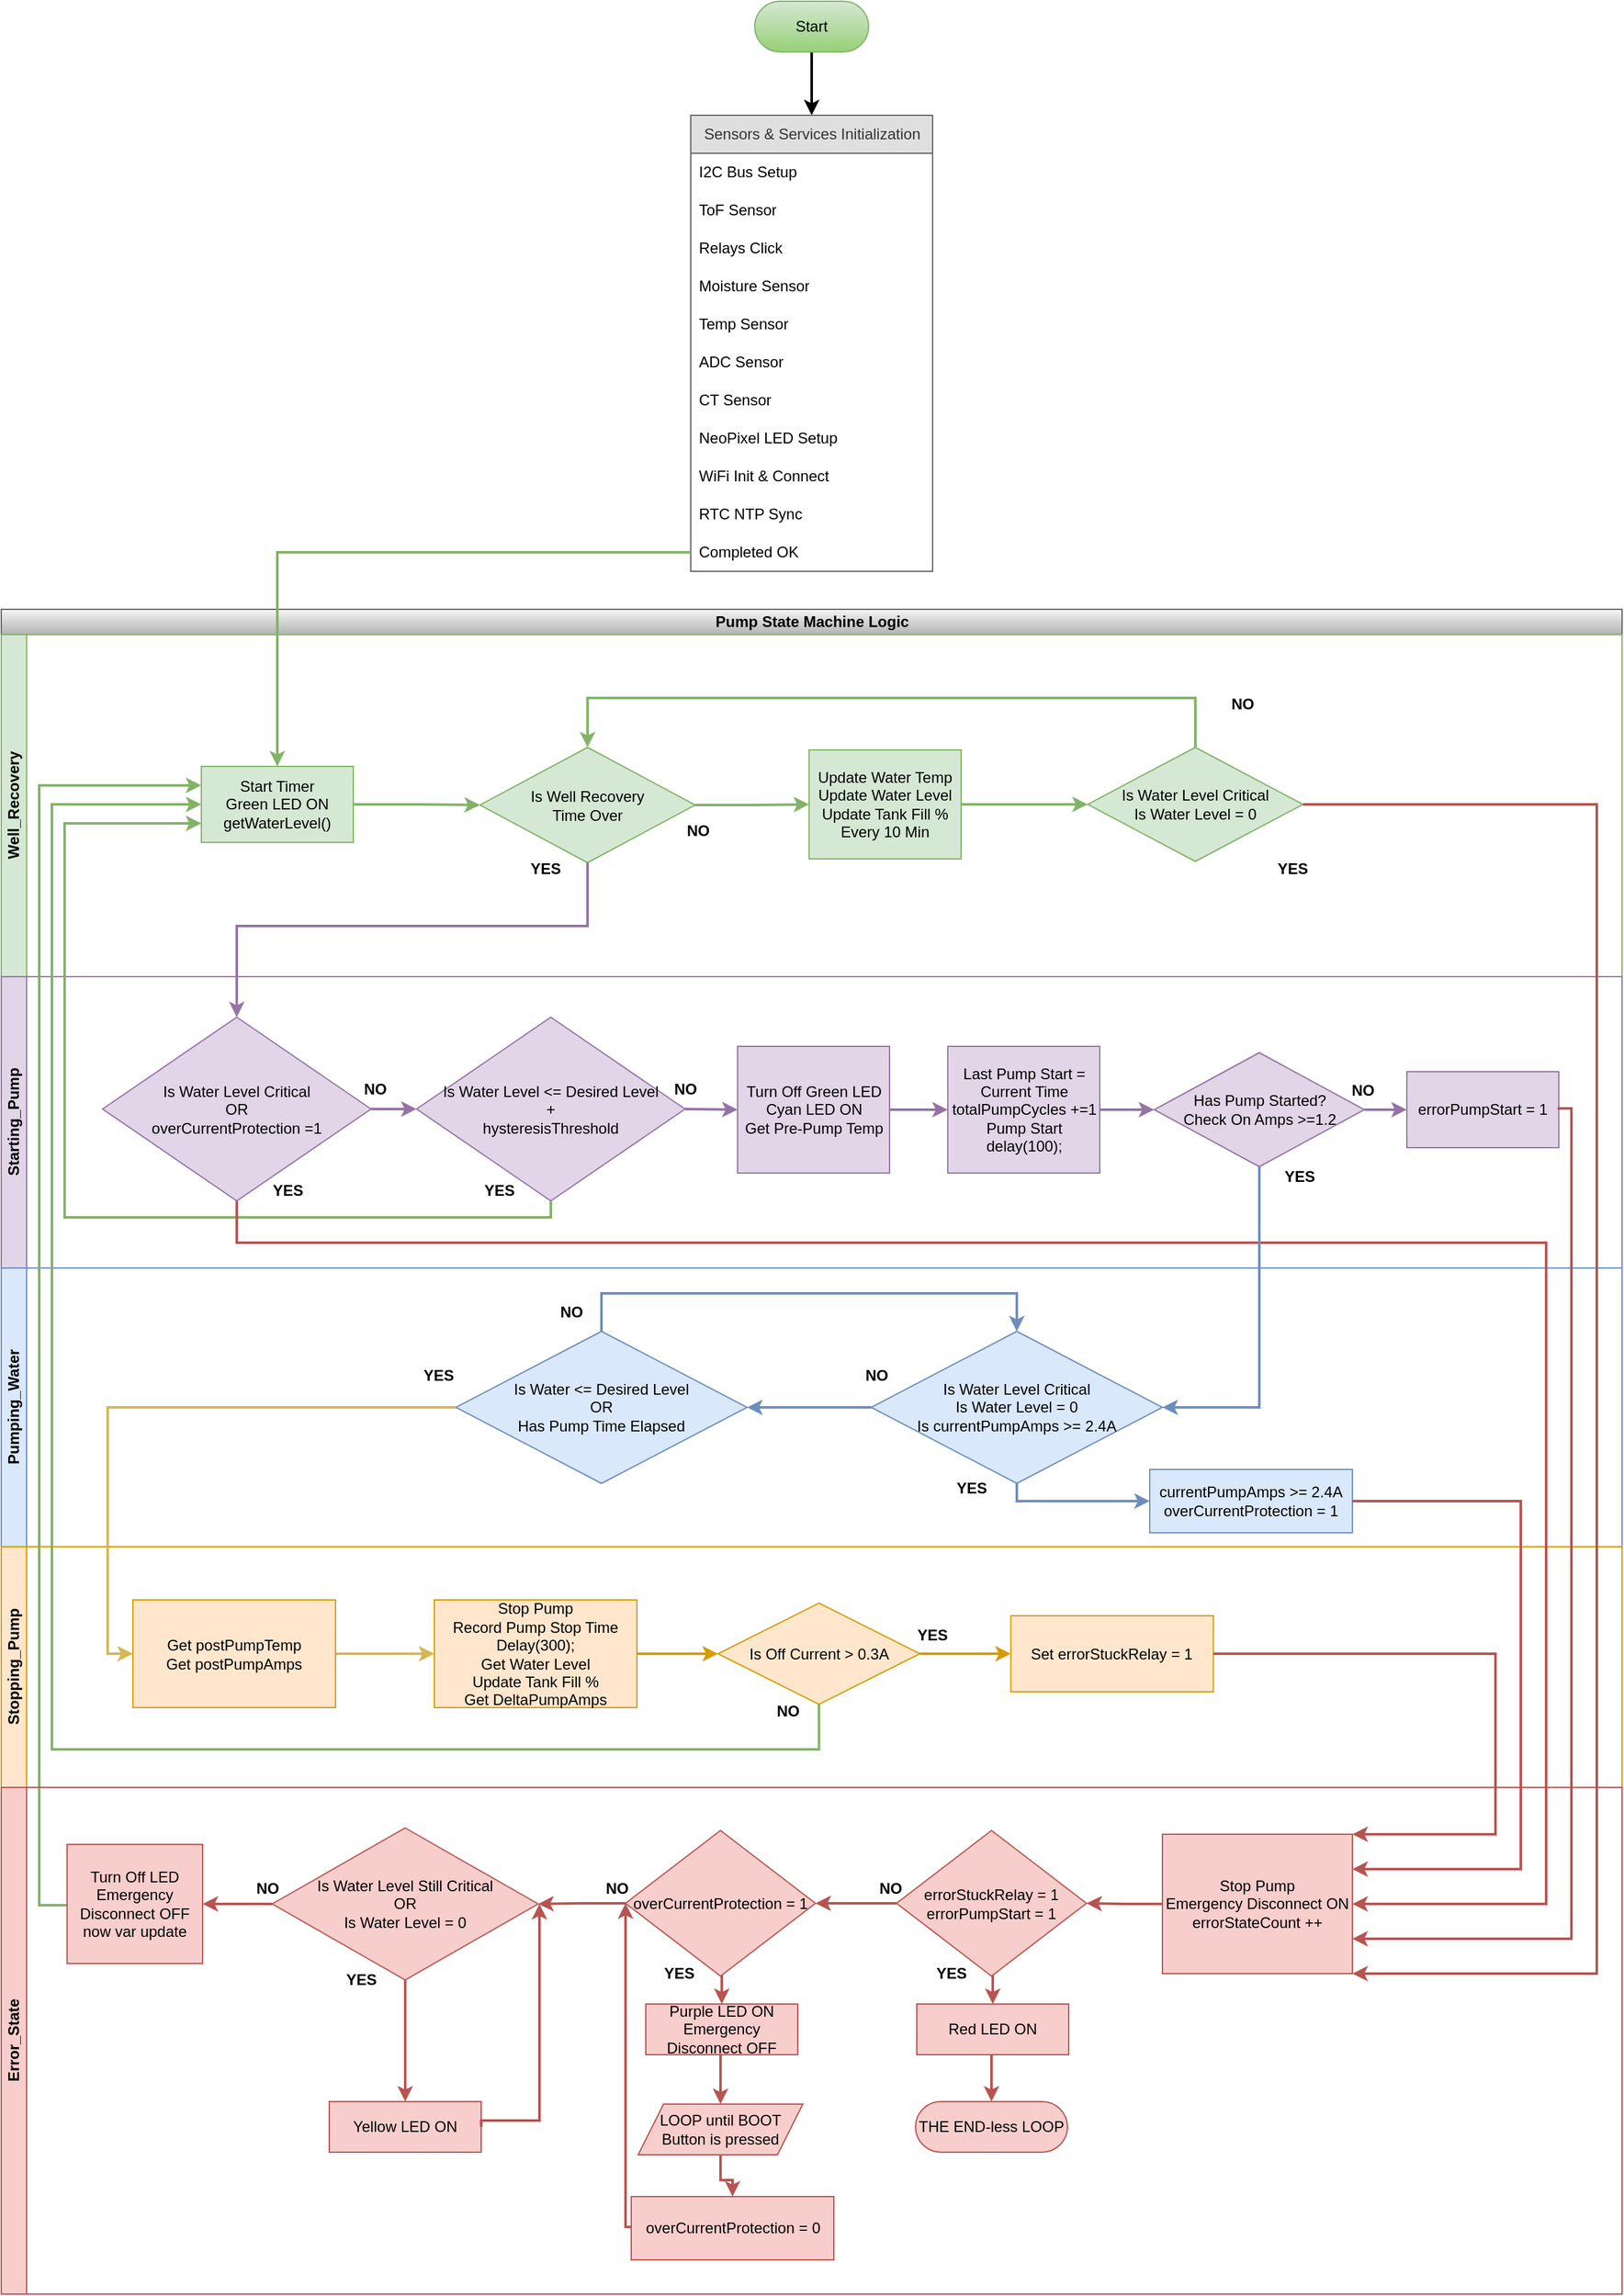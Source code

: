 <mxfile version="26.2.2">
  <diagram id="kgpKYQtTHZ0yAKxKKP6v" name="Page-1">
    <mxGraphModel dx="2262" dy="833" grid="1" gridSize="10" guides="1" tooltips="1" connect="1" arrows="1" fold="1" page="1" pageScale="1" pageWidth="850" pageHeight="1100" math="0" shadow="0">
      <root>
        <mxCell id="0" />
        <mxCell id="1" parent="0" />
        <mxCell id="mavZGNPP9Lv8Rfw39q6b-14" style="edgeStyle=orthogonalEdgeStyle;rounded=0;orthogonalLoop=1;jettySize=auto;html=1;exitX=0.5;exitY=1;exitDx=0;exitDy=0;entryX=0.5;entryY=0;entryDx=0;entryDy=0;strokeWidth=2;" parent="1" source="8AVV7vbiiipJJwn7LuBY-6" target="mavZGNPP9Lv8Rfw39q6b-1" edge="1">
          <mxGeometry relative="1" as="geometry" />
        </mxCell>
        <mxCell id="8AVV7vbiiipJJwn7LuBY-6" value="Start" style="rounded=1;whiteSpace=wrap;html=1;arcSize=50;fillColor=#d5e8d4;strokeColor=#82b366;gradientColor=#97d077;" parent="1" vertex="1">
          <mxGeometry x="-45" y="140" width="90" height="40" as="geometry" />
        </mxCell>
        <mxCell id="8AVV7vbiiipJJwn7LuBY-10" value="Pump State Machine Logic" style="swimlane;childLayout=stackLayout;resizeParent=1;resizeParentMax=0;horizontal=1;startSize=20;horizontalStack=0;html=1;fillColor=#f5f5f5;strokeColor=#666666;gradientColor=#b3b3b3;" parent="1" vertex="1">
          <mxGeometry x="-640" y="620" width="1280" height="1330" as="geometry">
            <mxRectangle x="-465" y="600" width="150" height="30" as="alternateBounds" />
          </mxGeometry>
        </mxCell>
        <mxCell id="8AVV7vbiiipJJwn7LuBY-20" value="Well_Recovery" style="swimlane;startSize=20;horizontal=0;html=1;fillColor=#d5e8d4;strokeColor=#82b366;" parent="8AVV7vbiiipJJwn7LuBY-10" vertex="1">
          <mxGeometry y="20" width="1280" height="270" as="geometry">
            <mxRectangle y="20" width="480" height="30" as="alternateBounds" />
          </mxGeometry>
        </mxCell>
        <mxCell id="m7aJOFngdxFdFlKegXFL-45" value="" style="edgeStyle=orthogonalEdgeStyle;rounded=0;orthogonalLoop=1;jettySize=auto;html=1;strokeWidth=2;fillColor=#d5e8d4;strokeColor=#82b366;" parent="8AVV7vbiiipJJwn7LuBY-20" source="8AVV7vbiiipJJwn7LuBY-26" target="m7aJOFngdxFdFlKegXFL-44" edge="1">
          <mxGeometry relative="1" as="geometry" />
        </mxCell>
        <mxCell id="8AVV7vbiiipJJwn7LuBY-26" value="Is Well Recovery&lt;br&gt;Time&amp;nbsp;Over" style="rhombus;whiteSpace=wrap;html=1;fillColor=#d5e8d4;strokeColor=#82b366;" parent="8AVV7vbiiipJJwn7LuBY-20" vertex="1">
          <mxGeometry x="378" y="89" width="170" height="91" as="geometry" />
        </mxCell>
        <mxCell id="8AVV7vbiiipJJwn7LuBY-30" value="YES" style="text;html=1;align=center;verticalAlign=middle;whiteSpace=wrap;rounded=0;fontStyle=1" parent="8AVV7vbiiipJJwn7LuBY-20" vertex="1">
          <mxGeometry x="400" y="170" width="60" height="30" as="geometry" />
        </mxCell>
        <mxCell id="8AVV7vbiiipJJwn7LuBY-32" value="NO" style="text;html=1;align=center;verticalAlign=middle;resizable=0;points=[];autosize=1;strokeColor=none;fillColor=none;fontStyle=1" parent="8AVV7vbiiipJJwn7LuBY-20" vertex="1">
          <mxGeometry x="530" y="140" width="40" height="30" as="geometry" />
        </mxCell>
        <mxCell id="8AVV7vbiiipJJwn7LuBY-44" style="edgeStyle=orthogonalEdgeStyle;rounded=0;orthogonalLoop=1;jettySize=auto;html=1;exitX=1;exitY=0.5;exitDx=0;exitDy=0;entryX=0;entryY=0.5;entryDx=0;entryDy=0;strokeWidth=2;fillColor=#d5e8d4;strokeColor=#82b366;" parent="8AVV7vbiiipJJwn7LuBY-20" source="8AVV7vbiiipJJwn7LuBY-43" target="8AVV7vbiiipJJwn7LuBY-26" edge="1">
          <mxGeometry relative="1" as="geometry" />
        </mxCell>
        <mxCell id="8AVV7vbiiipJJwn7LuBY-43" value="Start Timer&lt;br&gt;Green LED ON&lt;br&gt;getWaterLevel()" style="whiteSpace=wrap;html=1;fillColor=#d5e8d4;strokeColor=#82b366;" parent="8AVV7vbiiipJJwn7LuBY-20" vertex="1">
          <mxGeometry x="158" y="104" width="120" height="60" as="geometry" />
        </mxCell>
        <mxCell id="8AVV7vbiiipJJwn7LuBY-47" style="edgeStyle=orthogonalEdgeStyle;rounded=0;orthogonalLoop=1;jettySize=auto;html=1;entryX=0.5;entryY=0;entryDx=0;entryDy=0;strokeWidth=2;fillColor=#d5e8d4;strokeColor=#82b366;exitX=0.5;exitY=0;exitDx=0;exitDy=0;" parent="8AVV7vbiiipJJwn7LuBY-20" source="m7aJOFngdxFdFlKegXFL-42" target="8AVV7vbiiipJJwn7LuBY-26" edge="1">
          <mxGeometry relative="1" as="geometry">
            <Array as="points">
              <mxPoint x="943" y="50" />
              <mxPoint x="463" y="50" />
            </Array>
            <mxPoint x="781" y="10" as="sourcePoint" />
          </mxGeometry>
        </mxCell>
        <mxCell id="m7aJOFngdxFdFlKegXFL-42" value="Is Water Level Critical&lt;br&gt;Is Water Level = 0" style="rhombus;whiteSpace=wrap;html=1;fillColor=#d5e8d4;strokeColor=#82b366;" parent="8AVV7vbiiipJJwn7LuBY-20" vertex="1">
          <mxGeometry x="858" y="89" width="170" height="90" as="geometry" />
        </mxCell>
        <mxCell id="m7aJOFngdxFdFlKegXFL-46" style="edgeStyle=orthogonalEdgeStyle;rounded=0;orthogonalLoop=1;jettySize=auto;html=1;exitX=1;exitY=0.5;exitDx=0;exitDy=0;entryX=0;entryY=0.5;entryDx=0;entryDy=0;strokeWidth=2;fillColor=#d5e8d4;strokeColor=#82b366;" parent="8AVV7vbiiipJJwn7LuBY-20" source="m7aJOFngdxFdFlKegXFL-44" target="m7aJOFngdxFdFlKegXFL-42" edge="1">
          <mxGeometry relative="1" as="geometry" />
        </mxCell>
        <mxCell id="m7aJOFngdxFdFlKegXFL-44" value="Update Water Temp&lt;br&gt;Update Water Level&lt;br&gt;Update Tank Fill %&lt;br&gt;Every 10 Min" style="whiteSpace=wrap;html=1;fillColor=#d5e8d4;strokeColor=#82b366;" parent="8AVV7vbiiipJJwn7LuBY-20" vertex="1">
          <mxGeometry x="638" y="91" width="120" height="86" as="geometry" />
        </mxCell>
        <mxCell id="m7aJOFngdxFdFlKegXFL-47" value="NO" style="text;html=1;align=center;verticalAlign=middle;resizable=0;points=[];autosize=1;strokeColor=none;fillColor=none;fontStyle=1" parent="8AVV7vbiiipJJwn7LuBY-20" vertex="1">
          <mxGeometry x="960" y="40" width="40" height="30" as="geometry" />
        </mxCell>
        <mxCell id="m7aJOFngdxFdFlKegXFL-49" value="YES" style="text;html=1;align=center;verticalAlign=middle;whiteSpace=wrap;rounded=0;fontStyle=1" parent="8AVV7vbiiipJJwn7LuBY-20" vertex="1">
          <mxGeometry x="990" y="170" width="60" height="30" as="geometry" />
        </mxCell>
        <mxCell id="8AVV7vbiiipJJwn7LuBY-19" value="Starting_Pump" style="swimlane;startSize=20;horizontal=0;html=1;fillColor=#e1d5e7;strokeColor=#9673a6;" parent="8AVV7vbiiipJJwn7LuBY-10" vertex="1">
          <mxGeometry y="290" width="1280" height="230" as="geometry">
            <mxRectangle y="20" width="480" height="30" as="alternateBounds" />
          </mxGeometry>
        </mxCell>
        <mxCell id="8AVV7vbiiipJJwn7LuBY-86" value="" style="edgeStyle=orthogonalEdgeStyle;rounded=0;orthogonalLoop=1;jettySize=auto;html=1;fillColor=#e1d5e7;strokeColor=#9673a6;strokeWidth=2;" parent="8AVV7vbiiipJJwn7LuBY-19" edge="1">
          <mxGeometry relative="1" as="geometry">
            <mxPoint x="292" y="104.5" as="sourcePoint" />
            <mxPoint x="328" y="104.5" as="targetPoint" />
          </mxGeometry>
        </mxCell>
        <mxCell id="8AVV7vbiiipJJwn7LuBY-40" value="Is Water Level Critical&lt;br&gt;OR&lt;br&gt;overCurrentProtection =1" style="rhombus;whiteSpace=wrap;html=1;fillColor=#e1d5e7;strokeColor=#9673a6;" parent="8AVV7vbiiipJJwn7LuBY-19" vertex="1">
          <mxGeometry x="80" y="32" width="212" height="145" as="geometry" />
        </mxCell>
        <mxCell id="8AVV7vbiiipJJwn7LuBY-106" style="edgeStyle=orthogonalEdgeStyle;rounded=0;orthogonalLoop=1;jettySize=auto;html=1;exitX=1;exitY=0.5;exitDx=0;exitDy=0;entryX=0;entryY=0.5;entryDx=0;entryDy=0;fillColor=#e1d5e7;strokeColor=#9673a6;strokeWidth=2;" parent="8AVV7vbiiipJJwn7LuBY-19" target="8AVV7vbiiipJJwn7LuBY-89" edge="1">
          <mxGeometry relative="1" as="geometry">
            <mxPoint x="540" y="104.5" as="sourcePoint" />
          </mxGeometry>
        </mxCell>
        <mxCell id="8AVV7vbiiipJJwn7LuBY-85" value="Is Water Level &amp;lt;= Desired Level&lt;br&gt;+&lt;br&gt;hysteresisThreshold" style="rhombus;whiteSpace=wrap;html=1;fillColor=#e1d5e7;strokeColor=#9673a6;" parent="8AVV7vbiiipJJwn7LuBY-19" vertex="1">
          <mxGeometry x="328" y="32" width="212" height="145" as="geometry" />
        </mxCell>
        <mxCell id="8AVV7vbiiipJJwn7LuBY-92" value="" style="edgeStyle=orthogonalEdgeStyle;rounded=0;orthogonalLoop=1;jettySize=auto;html=1;fillColor=#e1d5e7;strokeColor=#9673a6;strokeWidth=2;" parent="8AVV7vbiiipJJwn7LuBY-19" source="8AVV7vbiiipJJwn7LuBY-89" target="8AVV7vbiiipJJwn7LuBY-91" edge="1">
          <mxGeometry relative="1" as="geometry" />
        </mxCell>
        <mxCell id="8AVV7vbiiipJJwn7LuBY-89" value="Turn Off Green LED&lt;br&gt;Cyan LED ON&lt;br&gt;Get Pre-Pump Temp" style="whiteSpace=wrap;html=1;fillColor=#e1d5e7;strokeColor=#9673a6;" parent="8AVV7vbiiipJJwn7LuBY-19" vertex="1">
          <mxGeometry x="581.5" y="55" width="120" height="100" as="geometry" />
        </mxCell>
        <mxCell id="E9S4P10Rvk9_z8u6l-y7-3" value="" style="edgeStyle=orthogonalEdgeStyle;rounded=0;orthogonalLoop=1;jettySize=auto;html=1;strokeColor=#9673A6;strokeWidth=2;" parent="8AVV7vbiiipJJwn7LuBY-19" source="8AVV7vbiiipJJwn7LuBY-91" target="E9S4P10Rvk9_z8u6l-y7-2" edge="1">
          <mxGeometry relative="1" as="geometry" />
        </mxCell>
        <mxCell id="8AVV7vbiiipJJwn7LuBY-91" value="Last Pump Start = Current Time&lt;br&gt;totalPumpCycles +=1&lt;br&gt;Pump Start&lt;br&gt;delay(100);" style="whiteSpace=wrap;html=1;fillColor=#e1d5e7;strokeColor=#9673a6;" parent="8AVV7vbiiipJJwn7LuBY-19" vertex="1">
          <mxGeometry x="747.5" y="55" width="120" height="100" as="geometry" />
        </mxCell>
        <mxCell id="8AVV7vbiiipJJwn7LuBY-128" value="&lt;div&gt;NO&lt;/div&gt;" style="text;html=1;align=center;verticalAlign=middle;resizable=0;points=[];autosize=1;strokeColor=none;fillColor=none;fontStyle=1" parent="8AVV7vbiiipJJwn7LuBY-19" vertex="1">
          <mxGeometry x="275" y="74" width="40" height="30" as="geometry" />
        </mxCell>
        <mxCell id="8AVV7vbiiipJJwn7LuBY-129" value="&lt;div&gt;NO&lt;/div&gt;" style="text;html=1;align=center;verticalAlign=middle;resizable=0;points=[];autosize=1;strokeColor=none;fillColor=none;fontStyle=1" parent="8AVV7vbiiipJJwn7LuBY-19" vertex="1">
          <mxGeometry x="520" y="74" width="40" height="30" as="geometry" />
        </mxCell>
        <mxCell id="8AVV7vbiiipJJwn7LuBY-132" value="YES" style="text;html=1;align=center;verticalAlign=middle;resizable=0;points=[];autosize=1;strokeColor=none;fillColor=none;fontStyle=1" parent="8AVV7vbiiipJJwn7LuBY-19" vertex="1">
          <mxGeometry x="368" y="154" width="50" height="30" as="geometry" />
        </mxCell>
        <mxCell id="8AVV7vbiiipJJwn7LuBY-136" value="YES" style="text;html=1;align=center;verticalAlign=middle;resizable=0;points=[];autosize=1;strokeColor=none;fillColor=none;fontStyle=1" parent="8AVV7vbiiipJJwn7LuBY-19" vertex="1">
          <mxGeometry x="201" y="154" width="50" height="30" as="geometry" />
        </mxCell>
        <mxCell id="BrEK5dG6w1wiaASIMpCi-7" style="edgeStyle=orthogonalEdgeStyle;rounded=0;orthogonalLoop=1;jettySize=auto;html=1;exitX=1;exitY=0.5;exitDx=0;exitDy=0;entryX=0;entryY=0.5;entryDx=0;entryDy=0;strokeColor=#9673A6;strokeWidth=2;" parent="8AVV7vbiiipJJwn7LuBY-19" source="E9S4P10Rvk9_z8u6l-y7-2" target="BrEK5dG6w1wiaASIMpCi-6" edge="1">
          <mxGeometry relative="1" as="geometry" />
        </mxCell>
        <mxCell id="E9S4P10Rvk9_z8u6l-y7-2" value="Has Pump Started?&lt;br&gt;Check On Amps &amp;gt;=1.2" style="rhombus;whiteSpace=wrap;html=1;fillColor=#e1d5e7;strokeColor=#9673a6;" parent="8AVV7vbiiipJJwn7LuBY-19" vertex="1">
          <mxGeometry x="910.5" y="60" width="166" height="90" as="geometry" />
        </mxCell>
        <mxCell id="BrEK5dG6w1wiaASIMpCi-3" value="&lt;div&gt;NO&lt;/div&gt;" style="text;html=1;align=center;verticalAlign=middle;resizable=0;points=[];autosize=1;strokeColor=none;fillColor=none;fontStyle=1" parent="8AVV7vbiiipJJwn7LuBY-19" vertex="1">
          <mxGeometry x="1055" y="75" width="40" height="30" as="geometry" />
        </mxCell>
        <mxCell id="BrEK5dG6w1wiaASIMpCi-4" value="YES" style="text;html=1;align=center;verticalAlign=middle;resizable=0;points=[];autosize=1;strokeColor=none;fillColor=none;fontStyle=1" parent="8AVV7vbiiipJJwn7LuBY-19" vertex="1">
          <mxGeometry x="1000" y="143" width="50" height="30" as="geometry" />
        </mxCell>
        <mxCell id="BrEK5dG6w1wiaASIMpCi-6" value="errorPumpStart = 1" style="whiteSpace=wrap;html=1;fillColor=#e1d5e7;strokeColor=#9673a6;" parent="8AVV7vbiiipJJwn7LuBY-19" vertex="1">
          <mxGeometry x="1110" y="75" width="120" height="60" as="geometry" />
        </mxCell>
        <mxCell id="8AVV7vbiiipJJwn7LuBY-11" value="Pumping_Water" style="swimlane;startSize=20;horizontal=0;html=1;fillColor=#dae8fc;strokeColor=#6c8ebf;" parent="8AVV7vbiiipJJwn7LuBY-10" vertex="1">
          <mxGeometry y="520" width="1280" height="220" as="geometry">
            <mxRectangle y="20" width="480" height="30" as="alternateBounds" />
          </mxGeometry>
        </mxCell>
        <mxCell id="8AVV7vbiiipJJwn7LuBY-98" value="" style="edgeStyle=orthogonalEdgeStyle;rounded=0;orthogonalLoop=1;jettySize=auto;html=1;fillColor=#dae8fc;strokeColor=#6c8ebf;strokeWidth=2;" parent="8AVV7vbiiipJJwn7LuBY-11" source="8AVV7vbiiipJJwn7LuBY-93" target="8AVV7vbiiipJJwn7LuBY-97" edge="1">
          <mxGeometry relative="1" as="geometry" />
        </mxCell>
        <mxCell id="mWpuzs_mPXmBgVYwZ6fd-2" style="edgeStyle=orthogonalEdgeStyle;rounded=0;orthogonalLoop=1;jettySize=auto;html=1;exitX=0.5;exitY=1;exitDx=0;exitDy=0;entryX=0;entryY=0.5;entryDx=0;entryDy=0;strokeWidth=2;strokeColor=#6C8EBF;" parent="8AVV7vbiiipJJwn7LuBY-11" source="8AVV7vbiiipJJwn7LuBY-93" target="mWpuzs_mPXmBgVYwZ6fd-1" edge="1">
          <mxGeometry relative="1" as="geometry">
            <Array as="points">
              <mxPoint x="802" y="184" />
            </Array>
          </mxGeometry>
        </mxCell>
        <mxCell id="8AVV7vbiiipJJwn7LuBY-93" value="Is Water Level Critical&lt;br&gt;Is Water Level = 0&lt;br&gt;Is currentPumpAmps &amp;gt;= 2.4A" style="rhombus;whiteSpace=wrap;html=1;fillColor=#dae8fc;strokeColor=#6c8ebf;" parent="8AVV7vbiiipJJwn7LuBY-11" vertex="1">
          <mxGeometry x="687" y="50" width="230" height="120" as="geometry" />
        </mxCell>
        <mxCell id="8AVV7vbiiipJJwn7LuBY-101" style="edgeStyle=orthogonalEdgeStyle;rounded=0;orthogonalLoop=1;jettySize=auto;html=1;exitX=0.5;exitY=0;exitDx=0;exitDy=0;entryX=0.5;entryY=0;entryDx=0;entryDy=0;fillColor=#dae8fc;strokeColor=#6c8ebf;strokeWidth=2;" parent="8AVV7vbiiipJJwn7LuBY-11" source="8AVV7vbiiipJJwn7LuBY-97" target="8AVV7vbiiipJJwn7LuBY-93" edge="1">
          <mxGeometry relative="1" as="geometry">
            <Array as="points">
              <mxPoint x="474" y="20" />
              <mxPoint x="802" y="20" />
            </Array>
          </mxGeometry>
        </mxCell>
        <mxCell id="8AVV7vbiiipJJwn7LuBY-97" value="Is Water &amp;lt;= Desired Level&lt;br&gt;OR&lt;br&gt;Has Pump Time Elapsed" style="rhombus;whiteSpace=wrap;html=1;fillColor=#dae8fc;strokeColor=#6c8ebf;" parent="8AVV7vbiiipJJwn7LuBY-11" vertex="1">
          <mxGeometry x="359" y="50" width="230" height="120" as="geometry" />
        </mxCell>
        <mxCell id="8AVV7vbiiipJJwn7LuBY-100" value="&lt;div&gt;NO&lt;/div&gt;" style="text;html=1;align=center;verticalAlign=middle;resizable=0;points=[];autosize=1;strokeColor=none;fillColor=none;fontStyle=1" parent="8AVV7vbiiipJJwn7LuBY-11" vertex="1">
          <mxGeometry x="430" y="20" width="40" height="30" as="geometry" />
        </mxCell>
        <mxCell id="8AVV7vbiiipJJwn7LuBY-104" value="YES" style="text;html=1;align=center;verticalAlign=middle;resizable=0;points=[];autosize=1;strokeColor=none;fillColor=none;fontStyle=1" parent="8AVV7vbiiipJJwn7LuBY-11" vertex="1">
          <mxGeometry x="320" y="70" width="50" height="30" as="geometry" />
        </mxCell>
        <mxCell id="8AVV7vbiiipJJwn7LuBY-105" value="NO" style="text;html=1;align=center;verticalAlign=middle;resizable=0;points=[];autosize=1;strokeColor=none;fillColor=none;fontStyle=1" parent="8AVV7vbiiipJJwn7LuBY-11" vertex="1">
          <mxGeometry x="671" y="70" width="40" height="30" as="geometry" />
        </mxCell>
        <mxCell id="8AVV7vbiiipJJwn7LuBY-124" value="YES" style="text;html=1;align=center;verticalAlign=middle;resizable=0;points=[];autosize=1;strokeColor=none;fillColor=none;fontStyle=1" parent="8AVV7vbiiipJJwn7LuBY-11" vertex="1">
          <mxGeometry x="741" y="159" width="50" height="30" as="geometry" />
        </mxCell>
        <mxCell id="mWpuzs_mPXmBgVYwZ6fd-1" value="currentPumpAmps &amp;gt;= 2.4A&lt;div&gt;overCurrentProtection = 1&lt;/div&gt;" style="whiteSpace=wrap;html=1;fillColor=#dae8fc;strokeColor=#6c8ebf;" parent="8AVV7vbiiipJJwn7LuBY-11" vertex="1">
          <mxGeometry x="907" y="159" width="160" height="50" as="geometry" />
        </mxCell>
        <mxCell id="8AVV7vbiiipJJwn7LuBY-12" value="Stopping_Pump" style="swimlane;startSize=20;horizontal=0;html=1;fillColor=#ffe6cc;strokeColor=#d79b00;" parent="8AVV7vbiiipJJwn7LuBY-10" vertex="1">
          <mxGeometry y="740" width="1280" height="190" as="geometry" />
        </mxCell>
        <mxCell id="m7aJOFngdxFdFlKegXFL-40" style="edgeStyle=orthogonalEdgeStyle;rounded=0;orthogonalLoop=1;jettySize=auto;html=1;exitX=1;exitY=0.5;exitDx=0;exitDy=0;entryX=0;entryY=0.5;entryDx=0;entryDy=0;strokeWidth=2;fillColor=#fff2cc;strokeColor=#d6b656;" parent="8AVV7vbiiipJJwn7LuBY-12" source="8AVV7vbiiipJJwn7LuBY-107" target="8AVV7vbiiipJJwn7LuBY-111" edge="1">
          <mxGeometry relative="1" as="geometry" />
        </mxCell>
        <mxCell id="8AVV7vbiiipJJwn7LuBY-107" value="&lt;div&gt;Get postPumpTemp&lt;br&gt;Get postPumpAmps&lt;/div&gt;" style="whiteSpace=wrap;html=1;fillColor=#ffe6cc;strokeColor=#d79b00;" parent="8AVV7vbiiipJJwn7LuBY-12" vertex="1">
          <mxGeometry x="104" y="42" width="160" height="85" as="geometry" />
        </mxCell>
        <mxCell id="8AVV7vbiiipJJwn7LuBY-115" value="" style="edgeStyle=orthogonalEdgeStyle;rounded=0;orthogonalLoop=1;jettySize=auto;html=1;fillColor=#ffe6cc;strokeColor=#d79b00;strokeWidth=2;" parent="8AVV7vbiiipJJwn7LuBY-12" source="8AVV7vbiiipJJwn7LuBY-111" target="8AVV7vbiiipJJwn7LuBY-114" edge="1">
          <mxGeometry relative="1" as="geometry" />
        </mxCell>
        <mxCell id="8AVV7vbiiipJJwn7LuBY-111" value="Stop Pump&lt;br&gt;Record Pump Stop Time&lt;br&gt;Delay(300);&lt;br&gt;Get Water Level&lt;br&gt;Update Tank Fill %&lt;br&gt;Get DeltaPumpAmps" style="whiteSpace=wrap;html=1;fillColor=#ffe6cc;strokeColor=#d79b00;" parent="8AVV7vbiiipJJwn7LuBY-12" vertex="1">
          <mxGeometry x="342" y="42" width="160" height="85" as="geometry" />
        </mxCell>
        <mxCell id="8AVV7vbiiipJJwn7LuBY-117" value="" style="edgeStyle=orthogonalEdgeStyle;rounded=0;orthogonalLoop=1;jettySize=auto;html=1;fillColor=#ffe6cc;strokeColor=#d79b00;strokeWidth=2;" parent="8AVV7vbiiipJJwn7LuBY-12" source="8AVV7vbiiipJJwn7LuBY-114" target="8AVV7vbiiipJJwn7LuBY-116" edge="1">
          <mxGeometry relative="1" as="geometry" />
        </mxCell>
        <mxCell id="8AVV7vbiiipJJwn7LuBY-114" value="Is Off Current &amp;gt; 0.3A" style="rhombus;whiteSpace=wrap;html=1;fillColor=#ffe6cc;strokeColor=#d79b00;" parent="8AVV7vbiiipJJwn7LuBY-12" vertex="1">
          <mxGeometry x="566" y="44.5" width="159.5" height="80" as="geometry" />
        </mxCell>
        <mxCell id="8AVV7vbiiipJJwn7LuBY-116" value="Set errorStuckRelay = 1" style="whiteSpace=wrap;html=1;fillColor=#ffe6cc;strokeColor=#d79b00;" parent="8AVV7vbiiipJJwn7LuBY-12" vertex="1">
          <mxGeometry x="797.25" y="54.5" width="160" height="60" as="geometry" />
        </mxCell>
        <mxCell id="8AVV7vbiiipJJwn7LuBY-126" value="NO" style="text;html=1;align=center;verticalAlign=middle;resizable=0;points=[];autosize=1;strokeColor=none;fillColor=none;fontStyle=1" parent="8AVV7vbiiipJJwn7LuBY-12" vertex="1">
          <mxGeometry x="601" y="115" width="40" height="30" as="geometry" />
        </mxCell>
        <mxCell id="8AVV7vbiiipJJwn7LuBY-127" value="YES" style="text;html=1;align=center;verticalAlign=middle;resizable=0;points=[];autosize=1;strokeColor=none;fillColor=none;fontStyle=1" parent="8AVV7vbiiipJJwn7LuBY-12" vertex="1">
          <mxGeometry x="710" y="55" width="50" height="30" as="geometry" />
        </mxCell>
        <mxCell id="8AVV7vbiiipJJwn7LuBY-41" value="" style="edgeStyle=orthogonalEdgeStyle;rounded=0;orthogonalLoop=1;jettySize=auto;html=1;entryX=0.5;entryY=0;entryDx=0;entryDy=0;fillColor=#e1d5e7;strokeColor=#9673a6;strokeWidth=2;exitX=0.5;exitY=1;exitDx=0;exitDy=0;" parent="8AVV7vbiiipJJwn7LuBY-10" source="8AVV7vbiiipJJwn7LuBY-26" target="8AVV7vbiiipJJwn7LuBY-40" edge="1">
          <mxGeometry relative="1" as="geometry">
            <Array as="points">
              <mxPoint x="463" y="250" />
              <mxPoint x="186" y="250" />
            </Array>
            <mxPoint x="390" y="270" as="sourcePoint" />
          </mxGeometry>
        </mxCell>
        <mxCell id="8AVV7vbiiipJJwn7LuBY-108" style="edgeStyle=orthogonalEdgeStyle;rounded=0;orthogonalLoop=1;jettySize=auto;html=1;exitX=0;exitY=0.5;exitDx=0;exitDy=0;entryX=0;entryY=0.5;entryDx=0;entryDy=0;fillColor=#fff2cc;strokeColor=#d6b656;strokeWidth=2;" parent="8AVV7vbiiipJJwn7LuBY-10" source="8AVV7vbiiipJJwn7LuBY-97" target="8AVV7vbiiipJJwn7LuBY-107" edge="1">
          <mxGeometry relative="1" as="geometry" />
        </mxCell>
        <mxCell id="8AVV7vbiiipJJwn7LuBY-120" style="edgeStyle=orthogonalEdgeStyle;rounded=0;orthogonalLoop=1;jettySize=auto;html=1;exitX=1;exitY=0.5;exitDx=0;exitDy=0;fillColor=#f8cecc;strokeColor=#b85450;strokeWidth=2;entryX=1;entryY=0;entryDx=0;entryDy=0;" parent="8AVV7vbiiipJJwn7LuBY-10" source="8AVV7vbiiipJJwn7LuBY-116" target="8AVV7vbiiipJJwn7LuBY-71" edge="1">
          <mxGeometry relative="1" as="geometry">
            <Array as="points">
              <mxPoint x="1180" y="825" />
              <mxPoint x="1180" y="967" />
            </Array>
            <mxPoint x="1030" y="860" as="targetPoint" />
          </mxGeometry>
        </mxCell>
        <mxCell id="8AVV7vbiiipJJwn7LuBY-130" style="edgeStyle=orthogonalEdgeStyle;rounded=0;orthogonalLoop=1;jettySize=auto;html=1;exitX=0.5;exitY=1;exitDx=0;exitDy=0;entryX=0;entryY=0.5;entryDx=0;entryDy=0;strokeWidth=2;fillColor=#d5e8d4;strokeColor=#82b366;" parent="8AVV7vbiiipJJwn7LuBY-10" source="8AVV7vbiiipJJwn7LuBY-114" target="8AVV7vbiiipJJwn7LuBY-43" edge="1">
          <mxGeometry relative="1" as="geometry">
            <Array as="points">
              <mxPoint x="646" y="900" />
              <mxPoint x="40" y="900" />
              <mxPoint x="40" y="154" />
            </Array>
          </mxGeometry>
        </mxCell>
        <mxCell id="8AVV7vbiiipJJwn7LuBY-131" style="edgeStyle=orthogonalEdgeStyle;rounded=0;orthogonalLoop=1;jettySize=auto;html=1;exitX=0.5;exitY=1;exitDx=0;exitDy=0;entryX=0;entryY=0.75;entryDx=0;entryDy=0;strokeWidth=2;fillColor=#d5e8d4;strokeColor=#82b366;" parent="8AVV7vbiiipJJwn7LuBY-10" source="8AVV7vbiiipJJwn7LuBY-85" target="8AVV7vbiiipJJwn7LuBY-43" edge="1">
          <mxGeometry relative="1" as="geometry">
            <Array as="points">
              <mxPoint x="434" y="480" />
              <mxPoint x="50" y="480" />
              <mxPoint x="50" y="169" />
            </Array>
          </mxGeometry>
        </mxCell>
        <mxCell id="8AVV7vbiiipJJwn7LuBY-135" style="edgeStyle=orthogonalEdgeStyle;rounded=0;orthogonalLoop=1;jettySize=auto;html=1;fillColor=#f8cecc;strokeColor=#b85450;strokeWidth=2;entryX=1;entryY=0.25;entryDx=0;entryDy=0;exitX=1;exitY=0.5;exitDx=0;exitDy=0;" parent="8AVV7vbiiipJJwn7LuBY-10" source="mWpuzs_mPXmBgVYwZ6fd-1" target="8AVV7vbiiipJJwn7LuBY-71" edge="1">
          <mxGeometry relative="1" as="geometry">
            <Array as="points">
              <mxPoint x="1200" y="704" />
              <mxPoint x="1200" y="995" />
            </Array>
            <mxPoint x="1070" y="930" as="targetPoint" />
            <mxPoint x="1160" y="580" as="sourcePoint" />
          </mxGeometry>
        </mxCell>
        <mxCell id="8AVV7vbiiipJJwn7LuBY-133" style="edgeStyle=orthogonalEdgeStyle;rounded=0;orthogonalLoop=1;jettySize=auto;html=1;exitX=0.5;exitY=1;exitDx=0;exitDy=0;fillColor=#f8cecc;strokeColor=#b85450;strokeWidth=2;entryX=1;entryY=0.5;entryDx=0;entryDy=0;" parent="8AVV7vbiiipJJwn7LuBY-10" source="8AVV7vbiiipJJwn7LuBY-40" target="8AVV7vbiiipJJwn7LuBY-71" edge="1">
          <mxGeometry relative="1" as="geometry">
            <mxPoint x="1130" y="990" as="targetPoint" />
            <Array as="points">
              <mxPoint x="186" y="500" />
              <mxPoint x="1220" y="500" />
              <mxPoint x="1220" y="1022" />
            </Array>
          </mxGeometry>
        </mxCell>
        <mxCell id="iBEmxcy2SEqOKObw9RBW-10" style="edgeStyle=orthogonalEdgeStyle;rounded=0;orthogonalLoop=1;jettySize=auto;html=1;exitX=0;exitY=0.5;exitDx=0;exitDy=0;entryX=0;entryY=0.25;entryDx=0;entryDy=0;exitPerimeter=0;strokeWidth=2;fillColor=#d5e8d4;strokeColor=#82b366;" parent="8AVV7vbiiipJJwn7LuBY-10" source="iBEmxcy2SEqOKObw9RBW-9" target="8AVV7vbiiipJJwn7LuBY-43" edge="1">
          <mxGeometry relative="1" as="geometry">
            <mxPoint x="80" y="882" as="sourcePoint" />
            <mxPoint x="65" y="80" as="targetPoint" />
            <Array as="points">
              <mxPoint x="30" y="1023" />
              <mxPoint x="30" y="139" />
            </Array>
          </mxGeometry>
        </mxCell>
        <mxCell id="m7aJOFngdxFdFlKegXFL-55" style="edgeStyle=orthogonalEdgeStyle;rounded=0;orthogonalLoop=1;jettySize=auto;html=1;exitX=1;exitY=0.5;exitDx=0;exitDy=0;strokeWidth=2;fillColor=#f8cecc;strokeColor=#b85450;entryX=1;entryY=1;entryDx=0;entryDy=0;" parent="8AVV7vbiiipJJwn7LuBY-10" source="m7aJOFngdxFdFlKegXFL-42" target="8AVV7vbiiipJJwn7LuBY-71" edge="1">
          <mxGeometry relative="1" as="geometry">
            <mxPoint x="1000" y="970" as="targetPoint" />
            <Array as="points">
              <mxPoint x="1260" y="154" />
              <mxPoint x="1260" y="1077" />
            </Array>
            <mxPoint x="1180" y="110" as="sourcePoint" />
          </mxGeometry>
        </mxCell>
        <mxCell id="BrEK5dG6w1wiaASIMpCi-1" style="edgeStyle=orthogonalEdgeStyle;rounded=0;orthogonalLoop=1;jettySize=auto;html=1;exitX=0.5;exitY=1;exitDx=0;exitDy=0;entryX=1;entryY=0.5;entryDx=0;entryDy=0;strokeWidth=2;strokeColor=#6C8EBF;" parent="8AVV7vbiiipJJwn7LuBY-10" source="E9S4P10Rvk9_z8u6l-y7-2" target="8AVV7vbiiipJJwn7LuBY-93" edge="1">
          <mxGeometry relative="1" as="geometry" />
        </mxCell>
        <mxCell id="BrEK5dG6w1wiaASIMpCi-2" style="edgeStyle=orthogonalEdgeStyle;rounded=0;orthogonalLoop=1;jettySize=auto;html=1;entryX=1;entryY=0.75;entryDx=0;entryDy=0;strokeWidth=2;strokeColor=#B85450;exitX=1;exitY=0.5;exitDx=0;exitDy=0;" parent="8AVV7vbiiipJJwn7LuBY-10" source="BrEK5dG6w1wiaASIMpCi-6" target="8AVV7vbiiipJJwn7LuBY-71" edge="1">
          <mxGeometry relative="1" as="geometry">
            <mxPoint x="1240" y="230" as="sourcePoint" />
            <Array as="points">
              <mxPoint x="1240" y="394" />
              <mxPoint x="1240" y="1050" />
            </Array>
          </mxGeometry>
        </mxCell>
        <mxCell id="8AVV7vbiiipJJwn7LuBY-13" value="Error_State" style="swimlane;startSize=20;horizontal=0;html=1;fillColor=#f8cecc;strokeColor=#b85450;movable=1;resizable=1;rotatable=1;deletable=1;editable=1;locked=0;connectable=1;" parent="8AVV7vbiiipJJwn7LuBY-10" vertex="1">
          <mxGeometry y="930" width="1280" height="400" as="geometry" />
        </mxCell>
        <mxCell id="iBEmxcy2SEqOKObw9RBW-11" style="edgeStyle=orthogonalEdgeStyle;rounded=0;orthogonalLoop=1;jettySize=auto;html=1;exitX=0;exitY=0.5;exitDx=0;exitDy=0;entryX=1;entryY=0.5;entryDx=0;entryDy=0;strokeWidth=2;fillColor=#f8cecc;strokeColor=#b85450;" parent="8AVV7vbiiipJJwn7LuBY-13" source="8AVV7vbiiipJJwn7LuBY-49" target="iBEmxcy2SEqOKObw9RBW-9" edge="1">
          <mxGeometry relative="1" as="geometry" />
        </mxCell>
        <mxCell id="O8II6qQpZ9twtthhA1no-1" style="edgeStyle=orthogonalEdgeStyle;rounded=0;orthogonalLoop=1;jettySize=auto;html=1;exitX=0.5;exitY=1;exitDx=0;exitDy=0;entryX=0.5;entryY=0;entryDx=0;entryDy=0;fillColor=#f8cecc;strokeColor=#b85450;strokeWidth=2;" parent="8AVV7vbiiipJJwn7LuBY-13" source="8AVV7vbiiipJJwn7LuBY-49" target="iBEmxcy2SEqOKObw9RBW-3" edge="1">
          <mxGeometry relative="1" as="geometry" />
        </mxCell>
        <mxCell id="8AVV7vbiiipJJwn7LuBY-49" value="Is Water Level Still Critical&lt;br&gt;OR&lt;br&gt;Is Water Level = 0" style="rhombus;whiteSpace=wrap;html=1;fillColor=#f8cecc;strokeColor=#b85450;" parent="8AVV7vbiiipJJwn7LuBY-13" vertex="1">
          <mxGeometry x="214" y="32" width="210" height="120" as="geometry" />
        </mxCell>
        <mxCell id="iBEmxcy2SEqOKObw9RBW-7" style="edgeStyle=orthogonalEdgeStyle;rounded=0;orthogonalLoop=1;jettySize=auto;html=1;exitX=0.5;exitY=1;exitDx=0;exitDy=0;entryX=0.5;entryY=0;entryDx=0;entryDy=0;fillColor=#f8cecc;strokeColor=#b85450;strokeWidth=2;" parent="8AVV7vbiiipJJwn7LuBY-13" source="8AVV7vbiiipJJwn7LuBY-53" target="iBEmxcy2SEqOKObw9RBW-1" edge="1">
          <mxGeometry relative="1" as="geometry" />
        </mxCell>
        <mxCell id="m7aJOFngdxFdFlKegXFL-6" value="" style="edgeStyle=orthogonalEdgeStyle;rounded=0;orthogonalLoop=1;jettySize=auto;html=1;fillColor=#f8cecc;strokeColor=#b85450;strokeWidth=2;" parent="8AVV7vbiiipJJwn7LuBY-13" source="8AVV7vbiiipJJwn7LuBY-53" target="m7aJOFngdxFdFlKegXFL-5" edge="1">
          <mxGeometry relative="1" as="geometry" />
        </mxCell>
        <mxCell id="8AVV7vbiiipJJwn7LuBY-53" value="errorStuckRelay = 1&lt;br&gt;errorPumpStart = 1" style="rhombus;whiteSpace=wrap;html=1;fillColor=#f8cecc;strokeColor=#b85450;" parent="8AVV7vbiiipJJwn7LuBY-13" vertex="1">
          <mxGeometry x="707" y="34" width="150" height="115" as="geometry" />
        </mxCell>
        <mxCell id="8AVV7vbiiipJJwn7LuBY-57" style="edgeStyle=orthogonalEdgeStyle;rounded=0;orthogonalLoop=1;jettySize=auto;html=1;exitX=0.5;exitY=1;exitDx=0;exitDy=0;" parent="8AVV7vbiiipJJwn7LuBY-13" edge="1">
          <mxGeometry relative="1" as="geometry">
            <mxPoint x="325" y="152" as="sourcePoint" />
            <mxPoint x="325" y="152" as="targetPoint" />
          </mxGeometry>
        </mxCell>
        <mxCell id="8AVV7vbiiipJJwn7LuBY-118" style="edgeStyle=orthogonalEdgeStyle;rounded=0;orthogonalLoop=1;jettySize=auto;html=1;exitX=0;exitY=0.5;exitDx=0;exitDy=0;entryX=1;entryY=0.5;entryDx=0;entryDy=0;strokeWidth=2;fillColor=#f8cecc;strokeColor=#b85450;" parent="8AVV7vbiiipJJwn7LuBY-13" source="8AVV7vbiiipJJwn7LuBY-71" target="8AVV7vbiiipJJwn7LuBY-53" edge="1">
          <mxGeometry relative="1" as="geometry" />
        </mxCell>
        <mxCell id="8AVV7vbiiipJJwn7LuBY-71" value="Stop Pump&lt;br&gt;Emergency Disconnect ON&lt;br&gt;errorStateCount ++" style="whiteSpace=wrap;html=1;fillColor=#f8cecc;strokeColor=#b85450;" parent="8AVV7vbiiipJJwn7LuBY-13" vertex="1">
          <mxGeometry x="917" y="37" width="150" height="110" as="geometry" />
        </mxCell>
        <mxCell id="8AVV7vbiiipJJwn7LuBY-68" value="NO" style="text;html=1;align=center;verticalAlign=middle;resizable=0;points=[];autosize=1;strokeColor=none;fillColor=none;fontStyle=1" parent="8AVV7vbiiipJJwn7LuBY-13" vertex="1">
          <mxGeometry x="682" y="65" width="40" height="30" as="geometry" />
        </mxCell>
        <mxCell id="8AVV7vbiiipJJwn7LuBY-59" value="YES" style="text;html=1;align=center;verticalAlign=middle;resizable=0;points=[];autosize=1;strokeColor=none;fillColor=none;fontStyle=1" parent="8AVV7vbiiipJJwn7LuBY-13" vertex="1">
          <mxGeometry x="259" y="137" width="50" height="30" as="geometry" />
        </mxCell>
        <mxCell id="8AVV7vbiiipJJwn7LuBY-51" value="NO" style="text;html=1;align=center;verticalAlign=middle;resizable=0;points=[];autosize=1;strokeColor=none;fillColor=none;fontStyle=1" parent="8AVV7vbiiipJJwn7LuBY-13" vertex="1">
          <mxGeometry x="190" y="65" width="40" height="30" as="geometry" />
        </mxCell>
        <mxCell id="8AVV7vbiiipJJwn7LuBY-61" value="YES" style="text;html=1;align=center;verticalAlign=middle;resizable=0;points=[];autosize=1;strokeColor=none;fillColor=none;fontStyle=1" parent="8AVV7vbiiipJJwn7LuBY-13" vertex="1">
          <mxGeometry x="725" y="132" width="50" height="30" as="geometry" />
        </mxCell>
        <mxCell id="m7aJOFngdxFdFlKegXFL-16" style="edgeStyle=orthogonalEdgeStyle;rounded=0;orthogonalLoop=1;jettySize=auto;html=1;exitX=0.5;exitY=1;exitDx=0;exitDy=0;entryX=0.5;entryY=0;entryDx=0;entryDy=0;fillColor=#f8cecc;strokeColor=#b85450;strokeWidth=2;" parent="8AVV7vbiiipJJwn7LuBY-13" source="iBEmxcy2SEqOKObw9RBW-1" target="m7aJOFngdxFdFlKegXFL-15" edge="1">
          <mxGeometry relative="1" as="geometry" />
        </mxCell>
        <mxCell id="iBEmxcy2SEqOKObw9RBW-1" value="Red LED ON" style="whiteSpace=wrap;html=1;fillColor=#f8cecc;strokeColor=#b85450;" parent="8AVV7vbiiipJJwn7LuBY-13" vertex="1">
          <mxGeometry x="723" y="171" width="120" height="40" as="geometry" />
        </mxCell>
        <mxCell id="iBEmxcy2SEqOKObw9RBW-3" value="Yellow LED ON" style="whiteSpace=wrap;html=1;fillColor=#f8cecc;strokeColor=#b85450;" parent="8AVV7vbiiipJJwn7LuBY-13" vertex="1">
          <mxGeometry x="259" y="248" width="120" height="40" as="geometry" />
        </mxCell>
        <mxCell id="iBEmxcy2SEqOKObw9RBW-9" value="Turn Off LED&lt;br&gt;Emergency Disconnect OFF&lt;br&gt;now var update" style="whiteSpace=wrap;html=1;fillColor=#f8cecc;strokeColor=#b85450;" parent="8AVV7vbiiipJJwn7LuBY-13" vertex="1">
          <mxGeometry x="52" y="45" width="107" height="94" as="geometry" />
        </mxCell>
        <mxCell id="m7aJOFngdxFdFlKegXFL-7" style="edgeStyle=orthogonalEdgeStyle;rounded=0;orthogonalLoop=1;jettySize=auto;html=1;exitX=0;exitY=0.5;exitDx=0;exitDy=0;entryX=1;entryY=0.5;entryDx=0;entryDy=0;fillColor=#f8cecc;strokeColor=#b85450;strokeWidth=2;" parent="8AVV7vbiiipJJwn7LuBY-13" source="m7aJOFngdxFdFlKegXFL-5" target="8AVV7vbiiipJJwn7LuBY-49" edge="1">
          <mxGeometry relative="1" as="geometry" />
        </mxCell>
        <mxCell id="m7aJOFngdxFdFlKegXFL-22" style="edgeStyle=orthogonalEdgeStyle;rounded=0;orthogonalLoop=1;jettySize=auto;html=1;exitX=0.5;exitY=1;exitDx=0;exitDy=0;entryX=0.5;entryY=0;entryDx=0;entryDy=0;fillColor=#f8cecc;strokeColor=#b85450;strokeWidth=2;" parent="8AVV7vbiiipJJwn7LuBY-13" source="m7aJOFngdxFdFlKegXFL-5" target="m7aJOFngdxFdFlKegXFL-18" edge="1">
          <mxGeometry relative="1" as="geometry" />
        </mxCell>
        <mxCell id="m7aJOFngdxFdFlKegXFL-5" value="overCurrentProtection = 1" style="rhombus;whiteSpace=wrap;html=1;fillColor=#f8cecc;strokeColor=#b85450;" parent="8AVV7vbiiipJJwn7LuBY-13" vertex="1">
          <mxGeometry x="493" y="34" width="150" height="115" as="geometry" />
        </mxCell>
        <mxCell id="m7aJOFngdxFdFlKegXFL-15" value="&lt;span style=&quot;color: rgba(0, 0, 0, 0); font-family: monospace; font-size: 0px; text-align: start; text-wrap-mode: nowrap;&quot;&gt;%3CmxGraphModel%3E%3Croot%3E%3CmxCell%20id%3D%220%22%2F%3E%3CmxCell%20id%3D%221%22%20parent%3D%220%22%2F%3E%3CmxCell%20id%3D%222%22%20value%3D%22Start%22%20style%3D%22rounded%3D1%3BwhiteSpace%3Dwrap%3Bhtml%3D1%3BarcSize%3D50%3B%22%20vertex%3D%221%22%20parent%3D%221%22%3E%3CmxGeometry%20x%3D%22-49.5%22%20y%3D%2280%22%20width%3D%2290%22%20height%3D%2240%22%20as%3D%22geometry%22%2F%3E%3C%2FmxCell%3E%3C%2Froot%3E%3C%2FmxGraphModel%3E&lt;/span&gt;THE END-less LOOP" style="rounded=1;whiteSpace=wrap;html=1;arcSize=50;fillColor=#f8cecc;strokeColor=#b85450;" parent="8AVV7vbiiipJJwn7LuBY-13" vertex="1">
          <mxGeometry x="722" y="248" width="120" height="40" as="geometry" />
        </mxCell>
        <mxCell id="m7aJOFngdxFdFlKegXFL-37" value="" style="edgeStyle=orthogonalEdgeStyle;rounded=0;orthogonalLoop=1;jettySize=auto;html=1;strokeWidth=2;fillColor=#f8cecc;strokeColor=#b85450;entryX=0.5;entryY=0;entryDx=0;entryDy=0;" parent="8AVV7vbiiipJJwn7LuBY-13" source="m7aJOFngdxFdFlKegXFL-17" target="m7aJOFngdxFdFlKegXFL-36" edge="1">
          <mxGeometry relative="1" as="geometry">
            <mxPoint x="886" y="330" as="targetPoint" />
          </mxGeometry>
        </mxCell>
        <mxCell id="m7aJOFngdxFdFlKegXFL-17" value="LOOP until BOOT &lt;br&gt;Button is pressed" style="shape=parallelogram;perimeter=parallelogramPerimeter;whiteSpace=wrap;html=1;fixedSize=1;fillColor=#f8cecc;strokeColor=#b85450;" parent="8AVV7vbiiipJJwn7LuBY-13" vertex="1">
          <mxGeometry x="503" y="250" width="130" height="40" as="geometry" />
        </mxCell>
        <mxCell id="m7aJOFngdxFdFlKegXFL-27" style="edgeStyle=orthogonalEdgeStyle;rounded=0;orthogonalLoop=1;jettySize=auto;html=1;exitX=0.5;exitY=1;exitDx=0;exitDy=0;entryX=0.5;entryY=0;entryDx=0;entryDy=0;strokeWidth=2;fillColor=#f8cecc;strokeColor=#b85450;" parent="8AVV7vbiiipJJwn7LuBY-13" source="m7aJOFngdxFdFlKegXFL-18" target="m7aJOFngdxFdFlKegXFL-17" edge="1">
          <mxGeometry relative="1" as="geometry" />
        </mxCell>
        <mxCell id="m7aJOFngdxFdFlKegXFL-18" value="Purple LED ON&lt;br&gt;Emergency Disconnect OFF" style="whiteSpace=wrap;html=1;fillColor=#f8cecc;strokeColor=#b85450;" parent="8AVV7vbiiipJJwn7LuBY-13" vertex="1">
          <mxGeometry x="509" y="171" width="120" height="40" as="geometry" />
        </mxCell>
        <mxCell id="m7aJOFngdxFdFlKegXFL-26" value="YES" style="text;html=1;align=center;verticalAlign=middle;resizable=0;points=[];autosize=1;strokeColor=none;fillColor=none;fontStyle=1" parent="8AVV7vbiiipJJwn7LuBY-13" vertex="1">
          <mxGeometry x="510" y="132" width="50" height="30" as="geometry" />
        </mxCell>
        <mxCell id="m7aJOFngdxFdFlKegXFL-28" style="edgeStyle=orthogonalEdgeStyle;rounded=0;orthogonalLoop=1;jettySize=auto;html=1;exitX=1;exitY=0.5;exitDx=0;exitDy=0;entryX=1;entryY=0.5;entryDx=0;entryDy=0;fillColor=#f8cecc;strokeColor=#b85450;strokeWidth=2;" parent="8AVV7vbiiipJJwn7LuBY-13" source="iBEmxcy2SEqOKObw9RBW-3" edge="1">
          <mxGeometry relative="1" as="geometry">
            <Array as="points">
              <mxPoint x="425" y="263" />
            </Array>
            <mxPoint x="364" y="255" as="sourcePoint" />
            <mxPoint x="425" y="92" as="targetPoint" />
          </mxGeometry>
        </mxCell>
        <mxCell id="m7aJOFngdxFdFlKegXFL-38" style="edgeStyle=orthogonalEdgeStyle;rounded=0;orthogonalLoop=1;jettySize=auto;html=1;entryX=0;entryY=0.5;entryDx=0;entryDy=0;strokeWidth=2;fillColor=#f8cecc;strokeColor=#b85450;exitX=0;exitY=0.5;exitDx=0;exitDy=0;" parent="8AVV7vbiiipJJwn7LuBY-13" source="m7aJOFngdxFdFlKegXFL-36" target="m7aJOFngdxFdFlKegXFL-5" edge="1">
          <mxGeometry relative="1" as="geometry">
            <Array as="points">
              <mxPoint x="493" y="347" />
            </Array>
            <mxPoint x="493" y="350" as="sourcePoint" />
          </mxGeometry>
        </mxCell>
        <mxCell id="m7aJOFngdxFdFlKegXFL-36" value="&lt;div&gt;overCurrentProtection = 0&lt;/div&gt;" style="whiteSpace=wrap;html=1;fillColor=#f8cecc;strokeColor=#b85450;" parent="8AVV7vbiiipJJwn7LuBY-13" vertex="1">
          <mxGeometry x="497.5" y="323" width="160" height="50" as="geometry" />
        </mxCell>
        <mxCell id="m7aJOFngdxFdFlKegXFL-39" value="NO" style="text;html=1;align=center;verticalAlign=middle;resizable=0;points=[];autosize=1;strokeColor=none;fillColor=none;fontStyle=1" parent="8AVV7vbiiipJJwn7LuBY-13" vertex="1">
          <mxGeometry x="466" y="65" width="40" height="30" as="geometry" />
        </mxCell>
        <mxCell id="mavZGNPP9Lv8Rfw39q6b-1" value="&lt;span style=&quot;text-wrap-mode: nowrap;&quot;&gt;Sensors &amp;amp; Services Initialization&lt;/span&gt;" style="swimlane;fontStyle=0;childLayout=stackLayout;horizontal=1;startSize=30;horizontalStack=0;resizeParent=1;resizeParentMax=0;resizeLast=0;collapsible=1;marginBottom=0;whiteSpace=wrap;html=1;fillColor=#DFDFDF;fontColor=#333333;strokeColor=#666666;fillStyle=auto;swimlaneFillColor=default;" parent="1" vertex="1">
          <mxGeometry x="-95.5" y="230" width="191" height="360" as="geometry" />
        </mxCell>
        <mxCell id="mavZGNPP9Lv8Rfw39q6b-2" value="I2C Bus Setup" style="text;strokeColor=none;fillColor=none;align=left;verticalAlign=middle;spacingLeft=4;spacingRight=4;overflow=hidden;points=[[0,0.5],[1,0.5]];portConstraint=eastwest;rotatable=0;whiteSpace=wrap;html=1;" parent="mavZGNPP9Lv8Rfw39q6b-1" vertex="1">
          <mxGeometry y="30" width="191" height="30" as="geometry" />
        </mxCell>
        <mxCell id="mavZGNPP9Lv8Rfw39q6b-3" value="ToF Sensor" style="text;strokeColor=none;fillColor=none;align=left;verticalAlign=middle;spacingLeft=4;spacingRight=4;overflow=hidden;points=[[0,0.5],[1,0.5]];portConstraint=eastwest;rotatable=0;whiteSpace=wrap;html=1;" parent="mavZGNPP9Lv8Rfw39q6b-1" vertex="1">
          <mxGeometry y="60" width="191" height="30" as="geometry" />
        </mxCell>
        <mxCell id="mavZGNPP9Lv8Rfw39q6b-6" value="Relays Click" style="text;strokeColor=none;fillColor=none;align=left;verticalAlign=middle;spacingLeft=4;spacingRight=4;overflow=hidden;points=[[0,0.5],[1,0.5]];portConstraint=eastwest;rotatable=0;whiteSpace=wrap;html=1;" parent="mavZGNPP9Lv8Rfw39q6b-1" vertex="1">
          <mxGeometry y="90" width="191" height="30" as="geometry" />
        </mxCell>
        <mxCell id="mavZGNPP9Lv8Rfw39q6b-5" value="Moisture Sensor" style="text;strokeColor=none;fillColor=none;align=left;verticalAlign=middle;spacingLeft=4;spacingRight=4;overflow=hidden;points=[[0,0.5],[1,0.5]];portConstraint=eastwest;rotatable=0;whiteSpace=wrap;html=1;" parent="mavZGNPP9Lv8Rfw39q6b-1" vertex="1">
          <mxGeometry y="120" width="191" height="30" as="geometry" />
        </mxCell>
        <mxCell id="mavZGNPP9Lv8Rfw39q6b-4" value="Temp Sensor" style="text;strokeColor=none;fillColor=none;align=left;verticalAlign=middle;spacingLeft=4;spacingRight=4;overflow=hidden;points=[[0,0.5],[1,0.5]];portConstraint=eastwest;rotatable=0;whiteSpace=wrap;html=1;" parent="mavZGNPP9Lv8Rfw39q6b-1" vertex="1">
          <mxGeometry y="150" width="191" height="30" as="geometry" />
        </mxCell>
        <mxCell id="mavZGNPP9Lv8Rfw39q6b-9" value="ADC Sensor" style="text;strokeColor=none;fillColor=none;align=left;verticalAlign=middle;spacingLeft=4;spacingRight=4;overflow=hidden;points=[[0,0.5],[1,0.5]];portConstraint=eastwest;rotatable=0;whiteSpace=wrap;html=1;" parent="mavZGNPP9Lv8Rfw39q6b-1" vertex="1">
          <mxGeometry y="180" width="191" height="30" as="geometry" />
        </mxCell>
        <mxCell id="mavZGNPP9Lv8Rfw39q6b-8" value="CT Sensor" style="text;strokeColor=none;fillColor=none;align=left;verticalAlign=middle;spacingLeft=4;spacingRight=4;overflow=hidden;points=[[0,0.5],[1,0.5]];portConstraint=eastwest;rotatable=0;whiteSpace=wrap;html=1;" parent="mavZGNPP9Lv8Rfw39q6b-1" vertex="1">
          <mxGeometry y="210" width="191" height="30" as="geometry" />
        </mxCell>
        <mxCell id="mavZGNPP9Lv8Rfw39q6b-7" value="NeoPixel LED Setup" style="text;strokeColor=none;fillColor=none;align=left;verticalAlign=middle;spacingLeft=4;spacingRight=4;overflow=hidden;points=[[0,0.5],[1,0.5]];portConstraint=eastwest;rotatable=0;whiteSpace=wrap;html=1;" parent="mavZGNPP9Lv8Rfw39q6b-1" vertex="1">
          <mxGeometry y="240" width="191" height="30" as="geometry" />
        </mxCell>
        <mxCell id="mavZGNPP9Lv8Rfw39q6b-12" value="WiFi Init &amp;amp; Connect" style="text;strokeColor=none;fillColor=none;align=left;verticalAlign=middle;spacingLeft=4;spacingRight=4;overflow=hidden;points=[[0,0.5],[1,0.5]];portConstraint=eastwest;rotatable=0;whiteSpace=wrap;html=1;" parent="mavZGNPP9Lv8Rfw39q6b-1" vertex="1">
          <mxGeometry y="270" width="191" height="30" as="geometry" />
        </mxCell>
        <mxCell id="mavZGNPP9Lv8Rfw39q6b-11" value="RTC NTP Sync" style="text;strokeColor=none;fillColor=none;align=left;verticalAlign=middle;spacingLeft=4;spacingRight=4;overflow=hidden;points=[[0,0.5],[1,0.5]];portConstraint=eastwest;rotatable=0;whiteSpace=wrap;html=1;" parent="mavZGNPP9Lv8Rfw39q6b-1" vertex="1">
          <mxGeometry y="300" width="191" height="30" as="geometry" />
        </mxCell>
        <mxCell id="mavZGNPP9Lv8Rfw39q6b-10" value="Completed OK" style="text;strokeColor=none;fillColor=none;align=left;verticalAlign=middle;spacingLeft=4;spacingRight=4;overflow=hidden;points=[[0,0.5],[1,0.5]];portConstraint=eastwest;rotatable=0;whiteSpace=wrap;html=1;" parent="mavZGNPP9Lv8Rfw39q6b-1" vertex="1">
          <mxGeometry y="330" width="191" height="30" as="geometry" />
        </mxCell>
        <mxCell id="mavZGNPP9Lv8Rfw39q6b-15" style="edgeStyle=orthogonalEdgeStyle;rounded=0;orthogonalLoop=1;jettySize=auto;html=1;exitX=0;exitY=0.5;exitDx=0;exitDy=0;entryX=0.5;entryY=0;entryDx=0;entryDy=0;strokeWidth=2;fillColor=#d5e8d4;strokeColor=#82b366;" parent="1" source="mavZGNPP9Lv8Rfw39q6b-10" target="8AVV7vbiiipJJwn7LuBY-43" edge="1">
          <mxGeometry relative="1" as="geometry" />
        </mxCell>
      </root>
    </mxGraphModel>
  </diagram>
</mxfile>
